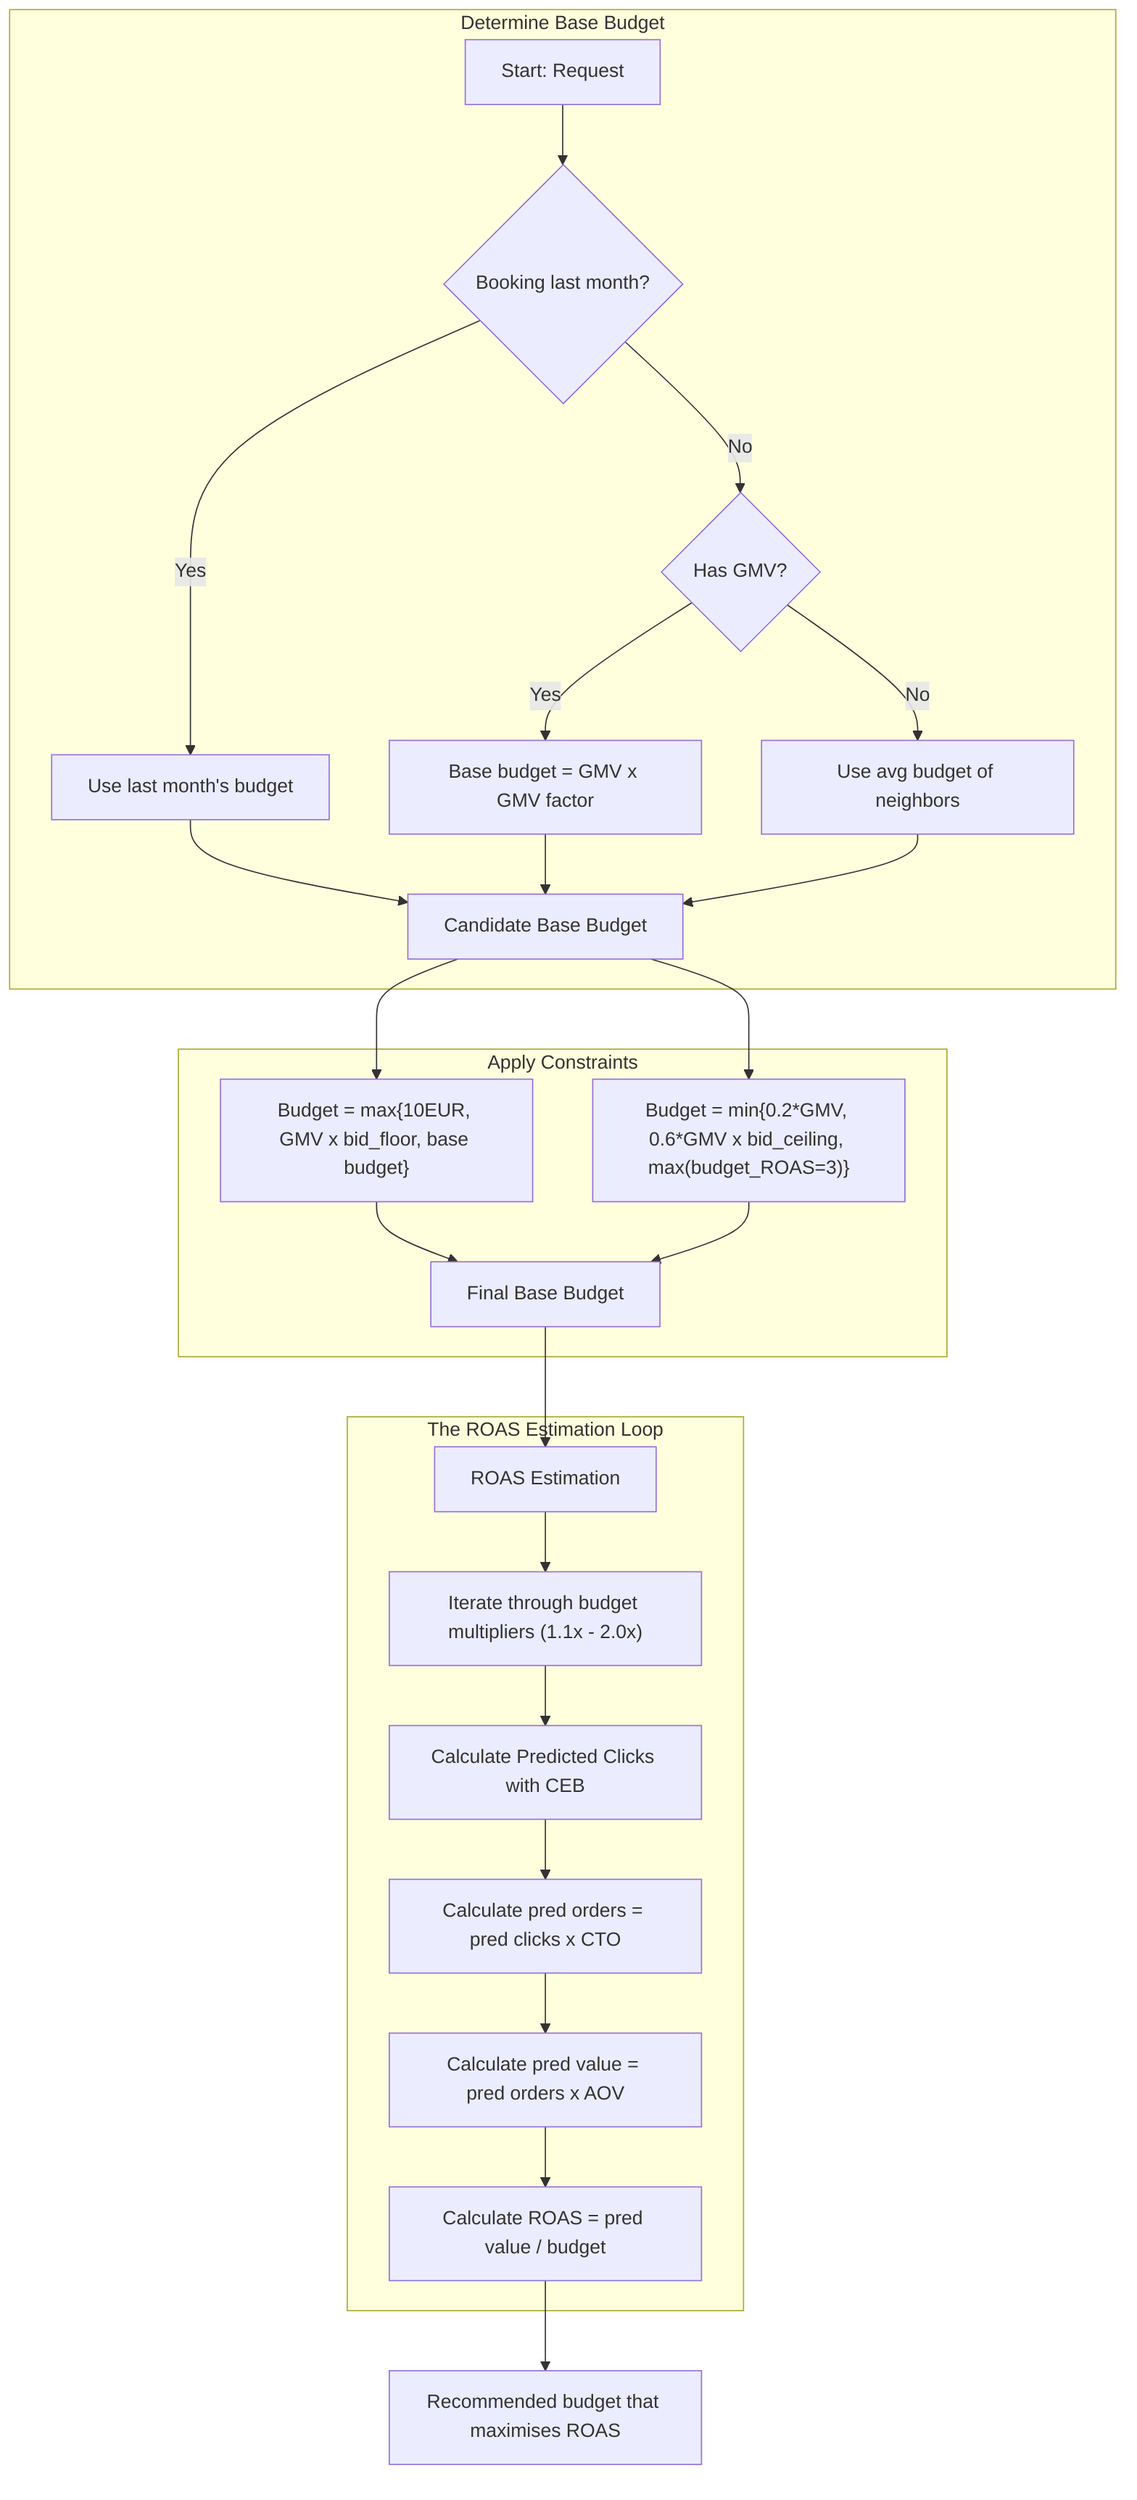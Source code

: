 graph TD
    %% CPC Budget Recommendation Process
    subgraph Determine Base Budget
        A[Start: Request] --> B{Booking last month?};
        B -- Yes --> C[Use last month's budget];
        B -- No --> D{Has GMV?};
        D -- Yes --> E[Base budget = GMV x GMV factor];
        D -- No --> F[Use avg budget of neighbors];
        C --> G[Candidate Base Budget];
        E --> G;
        F --> G;
    end

    subgraph Apply Constraints
        G --> H["Budget = max{10EUR, GMV x bid_floor, base budget}"];
        G --> I["Budget = min{0.2*GMV, 0.6*GMV x bid_ceiling, max(budget_ROAS=3)}"];
        H --> J[Final Base Budget];
        I --> J;
    end

    J --> K[ROAS Estimation];

    subgraph The ROAS Estimation Loop
        K --> L["Iterate through budget multipliers (1.1x - 2.0x)"];
        L --> M[Calculate Predicted Clicks with CEB];
        M --> N[Calculate pred orders = pred clicks x CTO];
        N --> O[Calculate pred value = pred orders x AOV];
        O --> P[Calculate ROAS = pred value / budget];
    end

    P --> Q[Recommended budget that maximises ROAS];